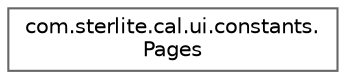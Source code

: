 digraph "Graphical Class Hierarchy"
{
 // LATEX_PDF_SIZE
  bgcolor="transparent";
  edge [fontname=Helvetica,fontsize=10,labelfontname=Helvetica,labelfontsize=10];
  node [fontname=Helvetica,fontsize=10,shape=box,height=0.2,width=0.4];
  rankdir="LR";
  Node0 [id="Node000000",label="com.sterlite.cal.ui.constants.\lPages",height=0.2,width=0.4,color="grey40", fillcolor="white", style="filled",URL="$classcom_1_1sterlite_1_1cal_1_1ui_1_1constants_1_1_pages.html",tooltip=" "];
}
